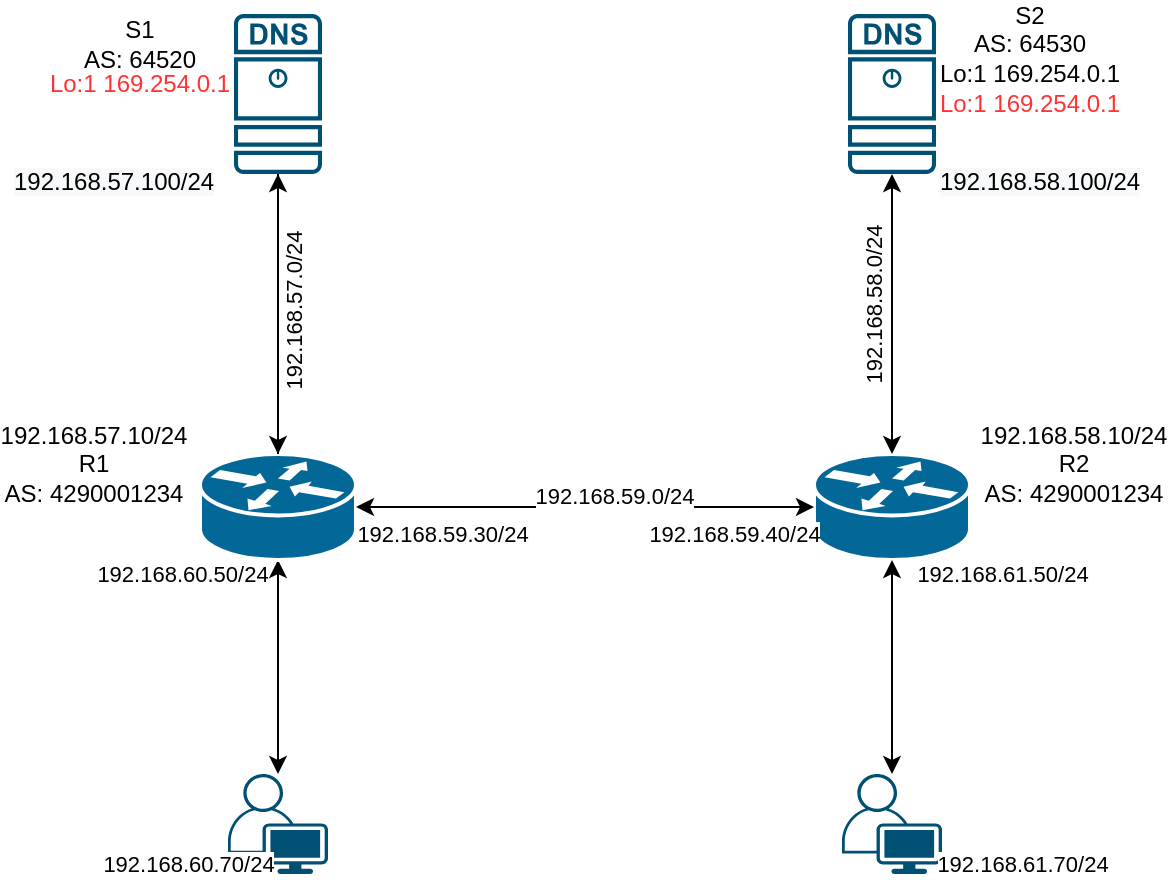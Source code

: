 <mxfile version="20.2.3" type="device"><diagram id="9DUgGLmuI8hZm-3uUJps" name="Page-1"><mxGraphModel dx="788" dy="540" grid="1" gridSize="10" guides="1" tooltips="1" connect="1" arrows="1" fold="1" page="1" pageScale="1" pageWidth="827" pageHeight="1169" math="0" shadow="0"><root><mxCell id="0"/><mxCell id="1" parent="0"/><mxCell id="t_MT53i5GBWIwXMgW_1S-26" value="" style="edgeStyle=orthogonalEdgeStyle;rounded=0;orthogonalLoop=1;jettySize=auto;html=1;startArrow=classic;startFill=1;" edge="1" parent="1" source="t_MT53i5GBWIwXMgW_1S-3" target="t_MT53i5GBWIwXMgW_1S-25"><mxGeometry relative="1" as="geometry"/></mxCell><mxCell id="t_MT53i5GBWIwXMgW_1S-3" value="" style="shape=mxgraph.cisco.routers.router;html=1;pointerEvents=1;dashed=0;fillColor=#036897;strokeColor=#ffffff;strokeWidth=2;verticalLabelPosition=bottom;verticalAlign=top;align=center;outlineConnect=0;" vertex="1" parent="1"><mxGeometry x="193" y="260" width="78" height="53" as="geometry"/></mxCell><mxCell id="t_MT53i5GBWIwXMgW_1S-4" value="&lt;br&gt;" style="shape=mxgraph.cisco.routers.router;html=1;pointerEvents=1;dashed=0;fillColor=#036897;strokeColor=#ffffff;strokeWidth=2;verticalLabelPosition=bottom;verticalAlign=top;align=center;outlineConnect=0;" vertex="1" parent="1"><mxGeometry x="500" y="260" width="78" height="53" as="geometry"/></mxCell><mxCell id="t_MT53i5GBWIwXMgW_1S-8" value="" style="edgeStyle=orthogonalEdgeStyle;rounded=0;orthogonalLoop=1;jettySize=auto;html=1;" edge="1" parent="1" source="t_MT53i5GBWIwXMgW_1S-5" target="t_MT53i5GBWIwXMgW_1S-3"><mxGeometry relative="1" as="geometry"/></mxCell><mxCell id="t_MT53i5GBWIwXMgW_1S-5" value="&lt;br&gt;" style="sketch=0;points=[[0.015,0.015,0],[0.985,0.015,0],[0.985,0.985,0],[0.015,0.985,0],[0.25,0,0],[0.5,0,0],[0.75,0,0],[1,0.25,0],[1,0.5,0],[1,0.75,0],[0.75,1,0],[0.5,1,0],[0.25,1,0],[0,0.75,0],[0,0.5,0],[0,0.25,0]];verticalLabelPosition=bottom;html=1;verticalAlign=top;aspect=fixed;align=center;pointerEvents=1;shape=mxgraph.cisco19.dns_server;fillColor=#005073;strokeColor=none;" vertex="1" parent="1"><mxGeometry x="210" y="40" width="44" height="80" as="geometry"/></mxCell><mxCell id="t_MT53i5GBWIwXMgW_1S-9" value="" style="edgeStyle=orthogonalEdgeStyle;rounded=0;orthogonalLoop=1;jettySize=auto;html=1;startArrow=classic;startFill=1;" edge="1" parent="1" source="t_MT53i5GBWIwXMgW_1S-6" target="t_MT53i5GBWIwXMgW_1S-4"><mxGeometry relative="1" as="geometry"/></mxCell><mxCell id="t_MT53i5GBWIwXMgW_1S-15" value="192.168.58.0/24" style="edgeLabel;html=1;align=center;verticalAlign=middle;resizable=0;points=[];rotation=-90;" vertex="1" connectable="0" parent="t_MT53i5GBWIwXMgW_1S-9"><mxGeometry x="-0.265" y="1" relative="1" as="geometry"><mxPoint x="-10" y="14" as="offset"/></mxGeometry></mxCell><mxCell id="t_MT53i5GBWIwXMgW_1S-6" value="" style="sketch=0;points=[[0.015,0.015,0],[0.985,0.015,0],[0.985,0.985,0],[0.015,0.985,0],[0.25,0,0],[0.5,0,0],[0.75,0,0],[1,0.25,0],[1,0.5,0],[1,0.75,0],[0.75,1,0],[0.5,1,0],[0.25,1,0],[0,0.75,0],[0,0.5,0],[0,0.25,0]];verticalLabelPosition=bottom;html=1;verticalAlign=top;aspect=fixed;align=center;pointerEvents=1;shape=mxgraph.cisco19.dns_server;fillColor=#005073;strokeColor=none;" vertex="1" parent="1"><mxGeometry x="517" y="40" width="44" height="80" as="geometry"/></mxCell><mxCell id="t_MT53i5GBWIwXMgW_1S-7" value="" style="endArrow=none;html=1;rounded=0;exitX=0.5;exitY=1;exitDx=0;exitDy=0;exitPerimeter=0;startArrow=classic;startFill=1;" edge="1" parent="1" source="t_MT53i5GBWIwXMgW_1S-5" target="t_MT53i5GBWIwXMgW_1S-3"><mxGeometry width="50" height="50" relative="1" as="geometry"><mxPoint x="230" y="360" as="sourcePoint"/><mxPoint x="280" y="310" as="targetPoint"/></mxGeometry></mxCell><mxCell id="t_MT53i5GBWIwXMgW_1S-14" value="192.168.57.0/24" style="edgeLabel;html=1;align=center;verticalAlign=middle;resizable=0;points=[];rotation=-90;" vertex="1" connectable="0" parent="t_MT53i5GBWIwXMgW_1S-7"><mxGeometry x="-0.02" relative="1" as="geometry"><mxPoint x="8" as="offset"/></mxGeometry></mxCell><mxCell id="t_MT53i5GBWIwXMgW_1S-11" value="S1&lt;br&gt;AS:&amp;nbsp;64520&lt;br&gt;" style="text;html=1;strokeColor=none;fillColor=none;align=center;verticalAlign=middle;whiteSpace=wrap;rounded=0;" vertex="1" parent="1"><mxGeometry x="133" y="40" width="60" height="30" as="geometry"/></mxCell><mxCell id="t_MT53i5GBWIwXMgW_1S-12" value="S2&lt;br&gt;AS:&amp;nbsp;64530&lt;br&gt;Lo:1&amp;nbsp;169.254.0.1" style="text;html=1;strokeColor=none;fillColor=none;align=center;verticalAlign=middle;whiteSpace=wrap;rounded=0;" vertex="1" parent="1"><mxGeometry x="578" y="40" width="60" height="30" as="geometry"/></mxCell><mxCell id="t_MT53i5GBWIwXMgW_1S-13" value="192.168.57.10/24&lt;br&gt;R1&lt;br&gt;AS:&amp;nbsp;4290001234" style="text;html=1;strokeColor=none;fillColor=none;align=center;verticalAlign=middle;whiteSpace=wrap;rounded=0;" vertex="1" parent="1"><mxGeometry x="110" y="250" width="60" height="30" as="geometry"/></mxCell><mxCell id="t_MT53i5GBWIwXMgW_1S-16" value="192.168.58.10/24&lt;br&gt;R2&lt;br&gt;AS:&amp;nbsp;4290001234" style="text;html=1;strokeColor=none;fillColor=none;align=center;verticalAlign=middle;whiteSpace=wrap;rounded=0;" vertex="1" parent="1"><mxGeometry x="600" y="250" width="60" height="30" as="geometry"/></mxCell><mxCell id="t_MT53i5GBWIwXMgW_1S-17" value="" style="edgeStyle=orthogonalEdgeStyle;rounded=0;orthogonalLoop=1;jettySize=auto;html=1;startArrow=classic;startFill=1;entryX=0;entryY=0.5;entryDx=0;entryDy=0;entryPerimeter=0;exitX=1;exitY=0.5;exitDx=0;exitDy=0;exitPerimeter=0;" edge="1" parent="1" source="t_MT53i5GBWIwXMgW_1S-3" target="t_MT53i5GBWIwXMgW_1S-4"><mxGeometry relative="1" as="geometry"><mxPoint x="300" y="290" as="sourcePoint"/><mxPoint x="300" y="360" as="targetPoint"/></mxGeometry></mxCell><mxCell id="t_MT53i5GBWIwXMgW_1S-18" value="192.168.59.0/24" style="edgeLabel;html=1;align=center;verticalAlign=middle;resizable=0;points=[];" vertex="1" connectable="0" parent="t_MT53i5GBWIwXMgW_1S-17"><mxGeometry x="-0.265" y="1" relative="1" as="geometry"><mxPoint x="45" y="-5" as="offset"/></mxGeometry></mxCell><mxCell id="t_MT53i5GBWIwXMgW_1S-19" value="&lt;meta charset=&quot;utf-8&quot;&gt;&lt;span style=&quot;color: rgb(0, 0, 0); font-family: Helvetica; font-size: 12px; font-style: normal; font-variant-ligatures: normal; font-variant-caps: normal; font-weight: 400; letter-spacing: normal; orphans: 2; text-align: center; text-indent: 0px; text-transform: none; widows: 2; word-spacing: 0px; -webkit-text-stroke-width: 0px; background-color: rgb(248, 249, 250); text-decoration-thickness: initial; text-decoration-style: initial; text-decoration-color: initial; float: none; display: inline !important;&quot;&gt;192.168.57.100/24&lt;/span&gt;" style="text;whiteSpace=wrap;html=1;" vertex="1" parent="1"><mxGeometry x="97.5" y="110" width="105" height="30" as="geometry"/></mxCell><mxCell id="t_MT53i5GBWIwXMgW_1S-20" value="&lt;meta charset=&quot;utf-8&quot;&gt;&lt;span style=&quot;color: rgb(0, 0, 0); font-family: Helvetica; font-size: 12px; font-style: normal; font-variant-ligatures: normal; font-variant-caps: normal; font-weight: 400; letter-spacing: normal; orphans: 2; text-align: center; text-indent: 0px; text-transform: none; widows: 2; word-spacing: 0px; -webkit-text-stroke-width: 0px; background-color: rgb(248, 249, 250); text-decoration-thickness: initial; text-decoration-style: initial; text-decoration-color: initial; float: none; display: inline !important;&quot;&gt;192.168.58.100/24&lt;/span&gt;" style="text;whiteSpace=wrap;html=1;" vertex="1" parent="1"><mxGeometry x="561" y="110" width="110" height="30" as="geometry"/></mxCell><mxCell id="t_MT53i5GBWIwXMgW_1S-21" value="192.168.59.30/24" style="edgeLabel;html=1;align=center;verticalAlign=middle;resizable=0;points=[];" vertex="1" connectable="0" parent="1"><mxGeometry x="310.005" y="300" as="geometry"><mxPoint x="4" as="offset"/></mxGeometry></mxCell><mxCell id="t_MT53i5GBWIwXMgW_1S-22" value="192.168.59.40/24" style="edgeLabel;html=1;align=center;verticalAlign=middle;resizable=0;points=[];" vertex="1" connectable="0" parent="1"><mxGeometry x="460.005" y="300" as="geometry"/></mxCell><mxCell id="t_MT53i5GBWIwXMgW_1S-25" value="" style="points=[[0.35,0,0],[0.98,0.51,0],[1,0.71,0],[0.67,1,0],[0,0.795,0],[0,0.65,0]];verticalLabelPosition=bottom;sketch=0;html=1;verticalAlign=top;aspect=fixed;align=center;pointerEvents=1;shape=mxgraph.cisco19.user;fillColor=#005073;strokeColor=none;" vertex="1" parent="1"><mxGeometry x="207" y="420" width="50" height="50" as="geometry"/></mxCell><mxCell id="t_MT53i5GBWIwXMgW_1S-28" value="" style="edgeStyle=orthogonalEdgeStyle;rounded=0;orthogonalLoop=1;jettySize=auto;html=1;startArrow=classic;startFill=1;" edge="1" parent="1" source="t_MT53i5GBWIwXMgW_1S-27" target="t_MT53i5GBWIwXMgW_1S-4"><mxGeometry relative="1" as="geometry"/></mxCell><mxCell id="t_MT53i5GBWIwXMgW_1S-27" value="" style="points=[[0.35,0,0],[0.98,0.51,0],[1,0.71,0],[0.67,1,0],[0,0.795,0],[0,0.65,0]];verticalLabelPosition=bottom;sketch=0;html=1;verticalAlign=top;aspect=fixed;align=center;pointerEvents=1;shape=mxgraph.cisco19.user;fillColor=#005073;strokeColor=none;" vertex="1" parent="1"><mxGeometry x="514" y="420" width="50" height="50" as="geometry"/></mxCell><mxCell id="t_MT53i5GBWIwXMgW_1S-29" value="192.168.60.50/24" style="edgeLabel;html=1;align=center;verticalAlign=middle;resizable=0;points=[];" vertex="1" connectable="0" parent="1"><mxGeometry x="180.005" y="320" as="geometry"><mxPoint x="4" as="offset"/></mxGeometry></mxCell><mxCell id="t_MT53i5GBWIwXMgW_1S-30" value="192.168.61.70/24" style="edgeLabel;html=1;align=center;verticalAlign=middle;resizable=0;points=[];" vertex="1" connectable="0" parent="1"><mxGeometry x="600.005" y="465" as="geometry"><mxPoint x="4" as="offset"/></mxGeometry></mxCell><mxCell id="t_MT53i5GBWIwXMgW_1S-31" value="192.168.61.50/24" style="edgeLabel;html=1;align=center;verticalAlign=middle;resizable=0;points=[];" vertex="1" connectable="0" parent="1"><mxGeometry x="590.005" y="320" as="geometry"><mxPoint x="4" as="offset"/></mxGeometry></mxCell><mxCell id="t_MT53i5GBWIwXMgW_1S-32" value="192.168.60.70/24" style="edgeLabel;html=1;align=center;verticalAlign=middle;resizable=0;points=[];" vertex="1" connectable="0" parent="1"><mxGeometry x="183.005" y="465" as="geometry"><mxPoint x="4" as="offset"/></mxGeometry></mxCell><mxCell id="t_MT53i5GBWIwXMgW_1S-34" value="Lo:1&amp;nbsp;169.254.0.1" style="text;html=1;strokeColor=none;fillColor=none;align=center;verticalAlign=middle;whiteSpace=wrap;rounded=0;fontColor=#FF3333;" vertex="1" parent="1"><mxGeometry x="133" y="60" width="60" height="30" as="geometry"/></mxCell><mxCell id="t_MT53i5GBWIwXMgW_1S-35" value="Lo:1&amp;nbsp;169.254.0.1" style="text;html=1;strokeColor=none;fillColor=none;align=center;verticalAlign=middle;whiteSpace=wrap;rounded=0;fontColor=#FF3333;" vertex="1" parent="1"><mxGeometry x="578" y="70" width="60" height="30" as="geometry"/></mxCell></root></mxGraphModel></diagram></mxfile>